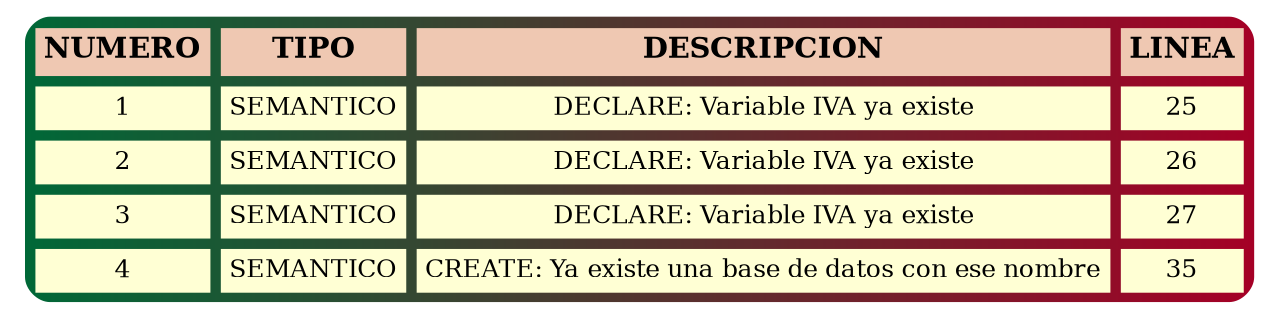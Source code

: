 digraph G{
graph [ dpi = 150 ];
a0 [shape=none label=<
<TABLE border="0" cellspacing="5" cellpadding="4" style="rounded" bgcolor="/rdylgn11/11:/rdylgn11/1">
<TR>
<TD colspan="1" bgcolor="#EFC8B2"><FONT POINT-SIZE="14"><B>NUMERO</B></FONT></TD>
<TD colspan="1" bgcolor="#EFC8B2"><FONT POINT-SIZE="14"><B>TIPO</B></FONT></TD>
<TD colspan="1" bgcolor="#EFC8B2"><FONT POINT-SIZE="14"><B>DESCRIPCION</B></FONT></TD>
<TD colspan="1" bgcolor="#EFC8B2"><FONT POINT-SIZE="14"><B>LINEA</B></FONT></TD>
</TR>
<TR>
<TD  colspan="1" bgcolor="#ffffd4"><FONT POINT-SIZE="12">1</FONT></TD>
<TD  colspan="1" bgcolor="#ffffd4"><FONT POINT-SIZE="12">SEMANTICO</FONT></TD>
<TD  colspan="1" bgcolor="#ffffd4"><FONT POINT-SIZE="12">DECLARE: Variable IVA ya existe</FONT></TD>
<TD  colspan="1" bgcolor="#ffffd4"><FONT POINT-SIZE="12">25</FONT></TD>
</TR>
<TR>
<TD  colspan="1" bgcolor="#ffffd4"><FONT POINT-SIZE="12">2</FONT></TD>
<TD  colspan="1" bgcolor="#ffffd4"><FONT POINT-SIZE="12">SEMANTICO</FONT></TD>
<TD  colspan="1" bgcolor="#ffffd4"><FONT POINT-SIZE="12">DECLARE: Variable IVA ya existe</FONT></TD>
<TD  colspan="1" bgcolor="#ffffd4"><FONT POINT-SIZE="12">26</FONT></TD>
</TR>
<TR>
<TD  colspan="1" bgcolor="#ffffd4"><FONT POINT-SIZE="12">3</FONT></TD>
<TD  colspan="1" bgcolor="#ffffd4"><FONT POINT-SIZE="12">SEMANTICO</FONT></TD>
<TD  colspan="1" bgcolor="#ffffd4"><FONT POINT-SIZE="12">DECLARE: Variable IVA ya existe</FONT></TD>
<TD  colspan="1" bgcolor="#ffffd4"><FONT POINT-SIZE="12">27</FONT></TD>
</TR>
<TR>
<TD  colspan="1" bgcolor="#ffffd4"><FONT POINT-SIZE="12">4</FONT></TD>
<TD  colspan="1" bgcolor="#ffffd4"><FONT POINT-SIZE="12">SEMANTICO</FONT></TD>
<TD  colspan="1" bgcolor="#ffffd4"><FONT POINT-SIZE="12">CREATE: Ya existe una base de datos con ese nombre</FONT></TD>
<TD  colspan="1" bgcolor="#ffffd4"><FONT POINT-SIZE="12">35</FONT></TD>
</TR>
</TABLE>>];
}
